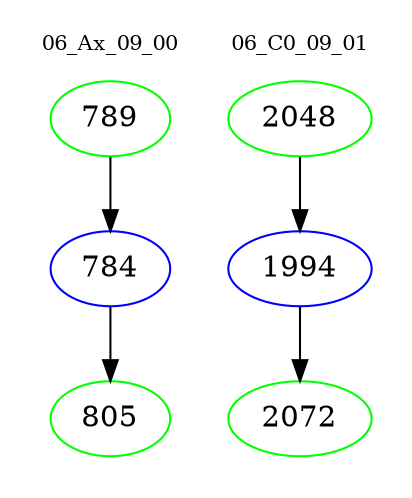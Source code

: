 digraph{
subgraph cluster_0 {
color = white
label = "06_Ax_09_00";
fontsize=10;
T0_789 [label="789", color="green"]
T0_789 -> T0_784 [color="black"]
T0_784 [label="784", color="blue"]
T0_784 -> T0_805 [color="black"]
T0_805 [label="805", color="green"]
}
subgraph cluster_1 {
color = white
label = "06_C0_09_01";
fontsize=10;
T1_2048 [label="2048", color="green"]
T1_2048 -> T1_1994 [color="black"]
T1_1994 [label="1994", color="blue"]
T1_1994 -> T1_2072 [color="black"]
T1_2072 [label="2072", color="green"]
}
}
